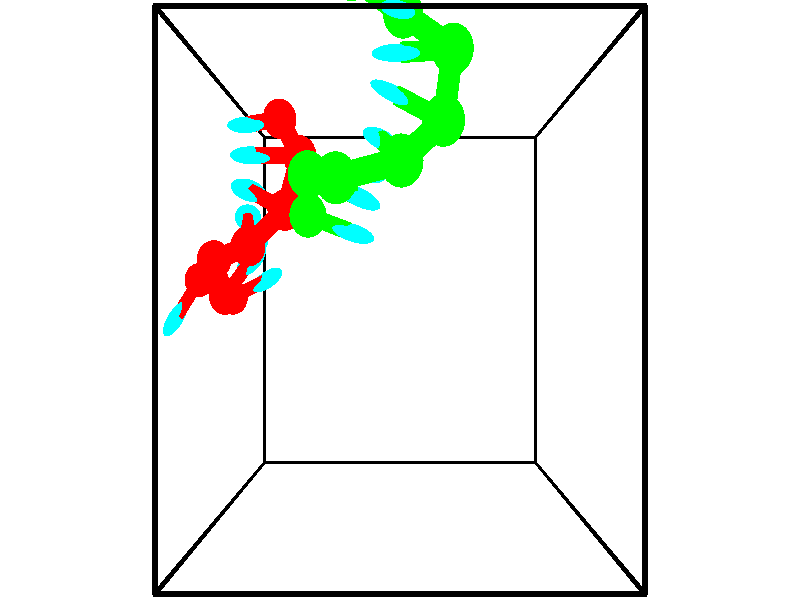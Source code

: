 // switches for output
#declare DRAW_BASES = 1; // possible values are 0, 1; only relevant for DNA ribbons
#declare DRAW_BASES_TYPE = 3; // possible values are 1, 2, 3; only relevant for DNA ribbons
#declare DRAW_FOG = 0; // set to 1 to enable fog

#include "colors.inc"

#include "transforms.inc"
background { rgb <1, 1, 1>}

#default {
   normal{
       ripples 0.25
       frequency 0.20
       turbulence 0.2
       lambda 5
   }
	finish {
		phong 0.1
		phong_size 40.
	}
}

// original window dimensions: 1024x640


// camera settings

camera {
	sky <-0, 1, 0>
	up <-0, 1, 0>
	right 1.6 * <1, 0, 0>
	location <2.5, 2.5, 11.1562>
	look_at <2.5, 2.5, 2.5>
	direction <0, 0, -8.6562>
	angle 67.0682
}


# declare cpy_camera_pos = <2.5, 2.5, 11.1562>;
# if (DRAW_FOG = 1)
fog {
	fog_type 2
	up vnormalize(cpy_camera_pos)
	color rgbt<1,1,1,0.3>
	distance 1e-5
	fog_alt 3e-3
	fog_offset 4
}
# end


// LIGHTS

# declare lum = 6;
global_settings {
	ambient_light rgb lum * <0.05, 0.05, 0.05>
	max_trace_level 15
}# declare cpy_direct_light_amount = 0.25;
light_source
{	1000 * <-1, -1, 1>,
	rgb lum * cpy_direct_light_amount
	parallel
}

light_source
{	1000 * <1, 1, -1>,
	rgb lum * cpy_direct_light_amount
	parallel
}

// strand 0

// nucleotide -1

// particle -1
sphere {
	<0.658993, 4.810497, 1.918093> 0.250000
	pigment { color rgbt <1,0,0,0> }
	no_shadow
}
cylinder {
	<0.444099, 4.690186, 2.233285>,  <0.315163, 4.617999, 2.422400>, 0.100000
	pigment { color rgbt <1,0,0,0> }
	no_shadow
}
cylinder {
	<0.444099, 4.690186, 2.233285>,  <0.658993, 4.810497, 1.918093>, 0.100000
	pigment { color rgbt <1,0,0,0> }
	no_shadow
}

// particle -1
sphere {
	<0.444099, 4.690186, 2.233285> 0.100000
	pigment { color rgbt <1,0,0,0> }
	no_shadow
}
sphere {
	0, 1
	scale<0.080000,0.200000,0.300000>
	matrix <-0.126110, -0.895105, -0.427650,
		0.833952, -0.329120, 0.442950,
		-0.537234, -0.300779, 0.787979,
		0.282929, 4.599952, 2.469679>
	pigment { color rgbt <0,1,1,0> }
	no_shadow
}
cylinder {
	<0.999532, 4.297867, 2.136807>,  <0.658993, 4.810497, 1.918093>, 0.130000
	pigment { color rgbt <1,0,0,0> }
	no_shadow
}

// nucleotide -1

// particle -1
sphere {
	<0.999532, 4.297867, 2.136807> 0.250000
	pigment { color rgbt <1,0,0,0> }
	no_shadow
}
cylinder {
	<0.615772, 4.277946, 2.247853>,  <0.385516, 4.265994, 2.314481>, 0.100000
	pigment { color rgbt <1,0,0,0> }
	no_shadow
}
cylinder {
	<0.615772, 4.277946, 2.247853>,  <0.999532, 4.297867, 2.136807>, 0.100000
	pigment { color rgbt <1,0,0,0> }
	no_shadow
}

// particle -1
sphere {
	<0.615772, 4.277946, 2.247853> 0.100000
	pigment { color rgbt <1,0,0,0> }
	no_shadow
}
sphere {
	0, 1
	scale<0.080000,0.200000,0.300000>
	matrix <-0.115736, -0.828090, -0.548519,
		0.257208, -0.558379, 0.788706,
		-0.959401, -0.049802, 0.277616,
		0.327952, 4.263006, 2.331138>
	pigment { color rgbt <0,1,1,0> }
	no_shadow
}
cylinder {
	<0.810274, 3.598238, 2.294297>,  <0.999532, 4.297867, 2.136807>, 0.130000
	pigment { color rgbt <1,0,0,0> }
	no_shadow
}

// nucleotide -1

// particle -1
sphere {
	<0.810274, 3.598238, 2.294297> 0.250000
	pigment { color rgbt <1,0,0,0> }
	no_shadow
}
cylinder {
	<0.470812, 3.759453, 2.157273>,  <0.267135, 3.856182, 2.075058>, 0.100000
	pigment { color rgbt <1,0,0,0> }
	no_shadow
}
cylinder {
	<0.470812, 3.759453, 2.157273>,  <0.810274, 3.598238, 2.294297>, 0.100000
	pigment { color rgbt <1,0,0,0> }
	no_shadow
}

// particle -1
sphere {
	<0.470812, 3.759453, 2.157273> 0.100000
	pigment { color rgbt <1,0,0,0> }
	no_shadow
}
sphere {
	0, 1
	scale<0.080000,0.200000,0.300000>
	matrix <-0.111649, -0.769525, -0.628781,
		-0.517030, -0.495372, 0.698060,
		-0.848655, 0.403036, -0.342560,
		0.216215, 3.880364, 2.054505>
	pigment { color rgbt <0,1,1,0> }
	no_shadow
}
cylinder {
	<0.250618, 3.163472, 2.218510>,  <0.810274, 3.598238, 2.294297>, 0.130000
	pigment { color rgbt <1,0,0,0> }
	no_shadow
}

// nucleotide -1

// particle -1
sphere {
	<0.250618, 3.163472, 2.218510> 0.250000
	pigment { color rgbt <1,0,0,0> }
	no_shadow
}
cylinder {
	<0.172054, 3.404758, 1.909303>,  <0.124916, 3.549530, 1.723780>, 0.100000
	pigment { color rgbt <1,0,0,0> }
	no_shadow
}
cylinder {
	<0.172054, 3.404758, 1.909303>,  <0.250618, 3.163472, 2.218510>, 0.100000
	pigment { color rgbt <1,0,0,0> }
	no_shadow
}

// particle -1
sphere {
	<0.172054, 3.404758, 1.909303> 0.100000
	pigment { color rgbt <1,0,0,0> }
	no_shadow
}
sphere {
	0, 1
	scale<0.080000,0.200000,0.300000>
	matrix <-0.140719, -0.797552, -0.586608,
		-0.970371, -0.006437, 0.241532,
		-0.196411, 0.603216, -0.773016,
		0.113131, 3.585723, 1.677399>
	pigment { color rgbt <0,1,1,0> }
	no_shadow
}
cylinder {
	<-0.330050, 3.007567, 1.966405>,  <0.250618, 3.163472, 2.218510>, 0.130000
	pigment { color rgbt <1,0,0,0> }
	no_shadow
}

// nucleotide -1

// particle -1
sphere {
	<-0.330050, 3.007567, 1.966405> 0.250000
	pigment { color rgbt <1,0,0,0> }
	no_shadow
}
cylinder {
	<-0.073898, 3.138283, 1.688376>,  <0.079793, 3.216712, 1.521559>, 0.100000
	pigment { color rgbt <1,0,0,0> }
	no_shadow
}
cylinder {
	<-0.073898, 3.138283, 1.688376>,  <-0.330050, 3.007567, 1.966405>, 0.100000
	pigment { color rgbt <1,0,0,0> }
	no_shadow
}

// particle -1
sphere {
	<-0.073898, 3.138283, 1.688376> 0.100000
	pigment { color rgbt <1,0,0,0> }
	no_shadow
}
sphere {
	0, 1
	scale<0.080000,0.200000,0.300000>
	matrix <-0.102595, -0.860466, -0.499071,
		-0.761176, 0.390905, -0.517498,
		0.640379, 0.326788, -0.695071,
		0.118216, 3.236319, 1.479855>
	pigment { color rgbt <0,1,1,0> }
	no_shadow
}
cylinder {
	<-0.311899, 2.552280, 1.449534>,  <-0.330050, 3.007567, 1.966405>, 0.130000
	pigment { color rgbt <1,0,0,0> }
	no_shadow
}

// nucleotide -1

// particle -1
sphere {
	<-0.311899, 2.552280, 1.449534> 0.250000
	pigment { color rgbt <1,0,0,0> }
	no_shadow
}
cylinder {
	<-0.115215, 2.845066, 1.260876>,  <0.002795, 3.020738, 1.147681>, 0.100000
	pigment { color rgbt <1,0,0,0> }
	no_shadow
}
cylinder {
	<-0.115215, 2.845066, 1.260876>,  <-0.311899, 2.552280, 1.449534>, 0.100000
	pigment { color rgbt <1,0,0,0> }
	no_shadow
}

// particle -1
sphere {
	<-0.115215, 2.845066, 1.260876> 0.100000
	pigment { color rgbt <1,0,0,0> }
	no_shadow
}
sphere {
	0, 1
	scale<0.080000,0.200000,0.300000>
	matrix <0.170981, -0.612265, -0.771944,
		-0.853807, 0.298930, -0.426209,
		0.491710, 0.731965, -0.471645,
		0.032298, 3.064656, 1.119382>
	pigment { color rgbt <0,1,1,0> }
	no_shadow
}
cylinder {
	<-0.411312, 2.537147, 0.633816>,  <-0.311899, 2.552280, 1.449534>, 0.130000
	pigment { color rgbt <1,0,0,0> }
	no_shadow
}

// nucleotide -1

// particle -1
sphere {
	<-0.411312, 2.537147, 0.633816> 0.250000
	pigment { color rgbt <1,0,0,0> }
	no_shadow
}
cylinder {
	<-0.050816, 2.680668, 0.730998>,  <0.165482, 2.766780, 0.789307>, 0.100000
	pigment { color rgbt <1,0,0,0> }
	no_shadow
}
cylinder {
	<-0.050816, 2.680668, 0.730998>,  <-0.411312, 2.537147, 0.633816>, 0.100000
	pigment { color rgbt <1,0,0,0> }
	no_shadow
}

// particle -1
sphere {
	<-0.050816, 2.680668, 0.730998> 0.100000
	pigment { color rgbt <1,0,0,0> }
	no_shadow
}
sphere {
	0, 1
	scale<0.080000,0.200000,0.300000>
	matrix <0.429639, -0.666985, -0.608721,
		-0.056363, 0.652987, -0.755269,
		0.901240, 0.358802, 0.242955,
		0.219556, 2.788309, 0.803884>
	pigment { color rgbt <0,1,1,0> }
	no_shadow
}
cylinder {
	<-1.056909, 2.796036, 0.445237>,  <-0.411312, 2.537147, 0.633816>, 0.130000
	pigment { color rgbt <1,0,0,0> }
	no_shadow
}

// nucleotide -1

// particle -1
sphere {
	<-1.056909, 2.796036, 0.445237> 0.250000
	pigment { color rgbt <1,0,0,0> }
	no_shadow
}
cylinder {
	<-1.275467, 2.468616, 0.516151>,  <-1.406602, 2.272165, 0.558700>, 0.100000
	pigment { color rgbt <1,0,0,0> }
	no_shadow
}
cylinder {
	<-1.275467, 2.468616, 0.516151>,  <-1.056909, 2.796036, 0.445237>, 0.100000
	pigment { color rgbt <1,0,0,0> }
	no_shadow
}

// particle -1
sphere {
	<-1.275467, 2.468616, 0.516151> 0.100000
	pigment { color rgbt <1,0,0,0> }
	no_shadow
}
sphere {
	0, 1
	scale<0.080000,0.200000,0.300000>
	matrix <0.827617, -0.495225, 0.264201,
		-0.128465, 0.291083, 0.948033,
		-0.546394, -0.818549, 0.177286,
		-1.439385, 2.223052, 0.569337>
	pigment { color rgbt <0,1,1,0> }
	no_shadow
}
// strand 1

// nucleotide -1

// particle -1
sphere {
	<1.248217, 3.458831, 2.937805> 0.250000
	pigment { color rgbt <0,1,0,0> }
	no_shadow
}
cylinder {
	<1.607565, 3.334793, 3.062238>,  <1.823174, 3.260370, 3.136898>, 0.100000
	pigment { color rgbt <0,1,0,0> }
	no_shadow
}
cylinder {
	<1.607565, 3.334793, 3.062238>,  <1.248217, 3.458831, 2.937805>, 0.100000
	pigment { color rgbt <0,1,0,0> }
	no_shadow
}

// particle -1
sphere {
	<1.607565, 3.334793, 3.062238> 0.100000
	pigment { color rgbt <0,1,0,0> }
	no_shadow
}
sphere {
	0, 1
	scale<0.080000,0.200000,0.300000>
	matrix <0.183456, 0.908396, 0.375714,
		-0.399095, -0.280459, 0.872964,
		0.898370, -0.310095, 0.311084,
		1.877076, 3.241765, 3.155563>
	pigment { color rgbt <0,1,1,0> }
	no_shadow
}
cylinder {
	<1.337809, 3.818184, 3.547968>,  <1.248217, 3.458831, 2.937805>, 0.130000
	pigment { color rgbt <0,1,0,0> }
	no_shadow
}

// nucleotide -1

// particle -1
sphere {
	<1.337809, 3.818184, 3.547968> 0.250000
	pigment { color rgbt <0,1,0,0> }
	no_shadow
}
cylinder {
	<1.698467, 3.701126, 3.420598>,  <1.914862, 3.630891, 3.344176>, 0.100000
	pigment { color rgbt <0,1,0,0> }
	no_shadow
}
cylinder {
	<1.698467, 3.701126, 3.420598>,  <1.337809, 3.818184, 3.547968>, 0.100000
	pigment { color rgbt <0,1,0,0> }
	no_shadow
}

// particle -1
sphere {
	<1.698467, 3.701126, 3.420598> 0.100000
	pigment { color rgbt <0,1,0,0> }
	no_shadow
}
sphere {
	0, 1
	scale<0.080000,0.200000,0.300000>
	matrix <0.412610, 0.802688, 0.430634,
		0.129572, -0.519664, 0.844488,
		0.901646, -0.292646, -0.318424,
		1.968961, 3.613333, 3.325071>
	pigment { color rgbt <0,1,1,0> }
	no_shadow
}
cylinder {
	<1.761605, 3.670972, 4.208158>,  <1.337809, 3.818184, 3.547968>, 0.130000
	pigment { color rgbt <0,1,0,0> }
	no_shadow
}

// nucleotide -1

// particle -1
sphere {
	<1.761605, 3.670972, 4.208158> 0.250000
	pigment { color rgbt <0,1,0,0> }
	no_shadow
}
cylinder {
	<1.959614, 3.763428, 3.873129>,  <2.078419, 3.818901, 3.672112>, 0.100000
	pigment { color rgbt <0,1,0,0> }
	no_shadow
}
cylinder {
	<1.959614, 3.763428, 3.873129>,  <1.761605, 3.670972, 4.208158>, 0.100000
	pigment { color rgbt <0,1,0,0> }
	no_shadow
}

// particle -1
sphere {
	<1.959614, 3.763428, 3.873129> 0.100000
	pigment { color rgbt <0,1,0,0> }
	no_shadow
}
sphere {
	0, 1
	scale<0.080000,0.200000,0.300000>
	matrix <0.353963, 0.826706, 0.437340,
		0.793513, -0.512963, 0.327424,
		0.495023, 0.231139, -0.837572,
		2.108120, 3.832770, 3.621857>
	pigment { color rgbt <0,1,1,0> }
	no_shadow
}
cylinder {
	<2.515649, 3.812749, 4.330888>,  <1.761605, 3.670972, 4.208158>, 0.130000
	pigment { color rgbt <0,1,0,0> }
	no_shadow
}

// nucleotide -1

// particle -1
sphere {
	<2.515649, 3.812749, 4.330888> 0.250000
	pigment { color rgbt <0,1,0,0> }
	no_shadow
}
cylinder {
	<2.366735, 4.003685, 4.012505>,  <2.277387, 4.118247, 3.821475>, 0.100000
	pigment { color rgbt <0,1,0,0> }
	no_shadow
}
cylinder {
	<2.366735, 4.003685, 4.012505>,  <2.515649, 3.812749, 4.330888>, 0.100000
	pigment { color rgbt <0,1,0,0> }
	no_shadow
}

// particle -1
sphere {
	<2.366735, 4.003685, 4.012505> 0.100000
	pigment { color rgbt <0,1,0,0> }
	no_shadow
}
sphere {
	0, 1
	scale<0.080000,0.200000,0.300000>
	matrix <0.234346, 0.878162, 0.417030,
		0.898046, -0.031276, -0.438789,
		-0.372284, 0.477341, -0.795959,
		2.255050, 4.146887, 3.773717>
	pigment { color rgbt <0,1,1,0> }
	no_shadow
}
cylinder {
	<3.008921, 4.248288, 4.102713>,  <2.515649, 3.812749, 4.330888>, 0.130000
	pigment { color rgbt <0,1,0,0> }
	no_shadow
}

// nucleotide -1

// particle -1
sphere {
	<3.008921, 4.248288, 4.102713> 0.250000
	pigment { color rgbt <0,1,0,0> }
	no_shadow
}
cylinder {
	<2.667767, 4.429722, 3.999295>,  <2.463074, 4.538582, 3.937245>, 0.100000
	pigment { color rgbt <0,1,0,0> }
	no_shadow
}
cylinder {
	<2.667767, 4.429722, 3.999295>,  <3.008921, 4.248288, 4.102713>, 0.100000
	pigment { color rgbt <0,1,0,0> }
	no_shadow
}

// particle -1
sphere {
	<2.667767, 4.429722, 3.999295> 0.100000
	pigment { color rgbt <0,1,0,0> }
	no_shadow
}
sphere {
	0, 1
	scale<0.080000,0.200000,0.300000>
	matrix <0.349968, 0.864160, 0.361594,
		0.387437, 0.217916, -0.895771,
		-0.852886, 0.453586, -0.258544,
		2.411901, 4.565797, 3.921732>
	pigment { color rgbt <0,1,1,0> }
	no_shadow
}
cylinder {
	<3.136949, 5.019579, 3.880131>,  <3.008921, 4.248288, 4.102713>, 0.130000
	pigment { color rgbt <0,1,0,0> }
	no_shadow
}

// nucleotide -1

// particle -1
sphere {
	<3.136949, 5.019579, 3.880131> 0.250000
	pigment { color rgbt <0,1,0,0> }
	no_shadow
}
cylinder {
	<2.750828, 4.968739, 3.971377>,  <2.519155, 4.938234, 4.026124>, 0.100000
	pigment { color rgbt <0,1,0,0> }
	no_shadow
}
cylinder {
	<2.750828, 4.968739, 3.971377>,  <3.136949, 5.019579, 3.880131>, 0.100000
	pigment { color rgbt <0,1,0,0> }
	no_shadow
}

// particle -1
sphere {
	<2.750828, 4.968739, 3.971377> 0.100000
	pigment { color rgbt <0,1,0,0> }
	no_shadow
}
sphere {
	0, 1
	scale<0.080000,0.200000,0.300000>
	matrix <-0.009163, 0.889500, 0.456842,
		-0.260973, 0.438901, -0.859802,
		-0.965303, -0.127102, 0.228114,
		2.461237, 4.930608, 4.039811>
	pigment { color rgbt <0,1,1,0> }
	no_shadow
}
cylinder {
	<2.535921, 5.505860, 3.562217>,  <3.136949, 5.019579, 3.880131>, 0.130000
	pigment { color rgbt <0,1,0,0> }
	no_shadow
}

// nucleotide -1

// particle -1
sphere {
	<2.535921, 5.505860, 3.562217> 0.250000
	pigment { color rgbt <0,1,0,0> }
	no_shadow
}
cylinder {
	<2.502935, 5.377472, 3.939614>,  <2.483144, 5.300439, 4.166052>, 0.100000
	pigment { color rgbt <0,1,0,0> }
	no_shadow
}
cylinder {
	<2.502935, 5.377472, 3.939614>,  <2.535921, 5.505860, 3.562217>, 0.100000
	pigment { color rgbt <0,1,0,0> }
	no_shadow
}

// particle -1
sphere {
	<2.502935, 5.377472, 3.939614> 0.100000
	pigment { color rgbt <0,1,0,0> }
	no_shadow
}
sphere {
	0, 1
	scale<0.080000,0.200000,0.300000>
	matrix <0.164981, 0.929257, 0.330548,
		-0.982843, 0.182916, -0.023676,
		-0.082463, -0.320970, 0.943492,
		2.478196, 5.281181, 4.222662>
	pigment { color rgbt <0,1,1,0> }
	no_shadow
}
cylinder {
	<1.910580, 5.760756, 3.910650>,  <2.535921, 5.505860, 3.562217>, 0.130000
	pigment { color rgbt <0,1,0,0> }
	no_shadow
}

// nucleotide -1

// particle -1
sphere {
	<1.910580, 5.760756, 3.910650> 0.250000
	pigment { color rgbt <0,1,0,0> }
	no_shadow
}
cylinder {
	<2.227901, 5.691463, 4.144114>,  <2.418294, 5.649888, 4.284193>, 0.100000
	pigment { color rgbt <0,1,0,0> }
	no_shadow
}
cylinder {
	<2.227901, 5.691463, 4.144114>,  <1.910580, 5.760756, 3.910650>, 0.100000
	pigment { color rgbt <0,1,0,0> }
	no_shadow
}

// particle -1
sphere {
	<2.227901, 5.691463, 4.144114> 0.100000
	pigment { color rgbt <0,1,0,0> }
	no_shadow
}
sphere {
	0, 1
	scale<0.080000,0.200000,0.300000>
	matrix <0.022190, 0.966255, 0.256628,
		-0.608422, -0.190633, 0.770377,
		0.793303, -0.173233, 0.583661,
		2.465892, 5.639493, 4.319213>
	pigment { color rgbt <0,1,1,0> }
	no_shadow
}
// box output
cylinder {
	<0.000000, 0.000000, 0.000000>,  <5.000000, 0.000000, 0.000000>, 0.025000
	pigment { color rgbt <0,0,0,0> }
	no_shadow
}
cylinder {
	<0.000000, 0.000000, 0.000000>,  <0.000000, 5.000000, 0.000000>, 0.025000
	pigment { color rgbt <0,0,0,0> }
	no_shadow
}
cylinder {
	<0.000000, 0.000000, 0.000000>,  <0.000000, 0.000000, 5.000000>, 0.025000
	pigment { color rgbt <0,0,0,0> }
	no_shadow
}
cylinder {
	<5.000000, 5.000000, 5.000000>,  <0.000000, 5.000000, 5.000000>, 0.025000
	pigment { color rgbt <0,0,0,0> }
	no_shadow
}
cylinder {
	<5.000000, 5.000000, 5.000000>,  <5.000000, 0.000000, 5.000000>, 0.025000
	pigment { color rgbt <0,0,0,0> }
	no_shadow
}
cylinder {
	<5.000000, 5.000000, 5.000000>,  <5.000000, 5.000000, 0.000000>, 0.025000
	pigment { color rgbt <0,0,0,0> }
	no_shadow
}
cylinder {
	<0.000000, 0.000000, 5.000000>,  <0.000000, 5.000000, 5.000000>, 0.025000
	pigment { color rgbt <0,0,0,0> }
	no_shadow
}
cylinder {
	<0.000000, 0.000000, 5.000000>,  <5.000000, 0.000000, 5.000000>, 0.025000
	pigment { color rgbt <0,0,0,0> }
	no_shadow
}
cylinder {
	<5.000000, 5.000000, 0.000000>,  <0.000000, 5.000000, 0.000000>, 0.025000
	pigment { color rgbt <0,0,0,0> }
	no_shadow
}
cylinder {
	<5.000000, 5.000000, 0.000000>,  <5.000000, 0.000000, 0.000000>, 0.025000
	pigment { color rgbt <0,0,0,0> }
	no_shadow
}
cylinder {
	<5.000000, 0.000000, 5.000000>,  <5.000000, 0.000000, 0.000000>, 0.025000
	pigment { color rgbt <0,0,0,0> }
	no_shadow
}
cylinder {
	<0.000000, 5.000000, 0.000000>,  <0.000000, 5.000000, 5.000000>, 0.025000
	pigment { color rgbt <0,0,0,0> }
	no_shadow
}
// end of box output
